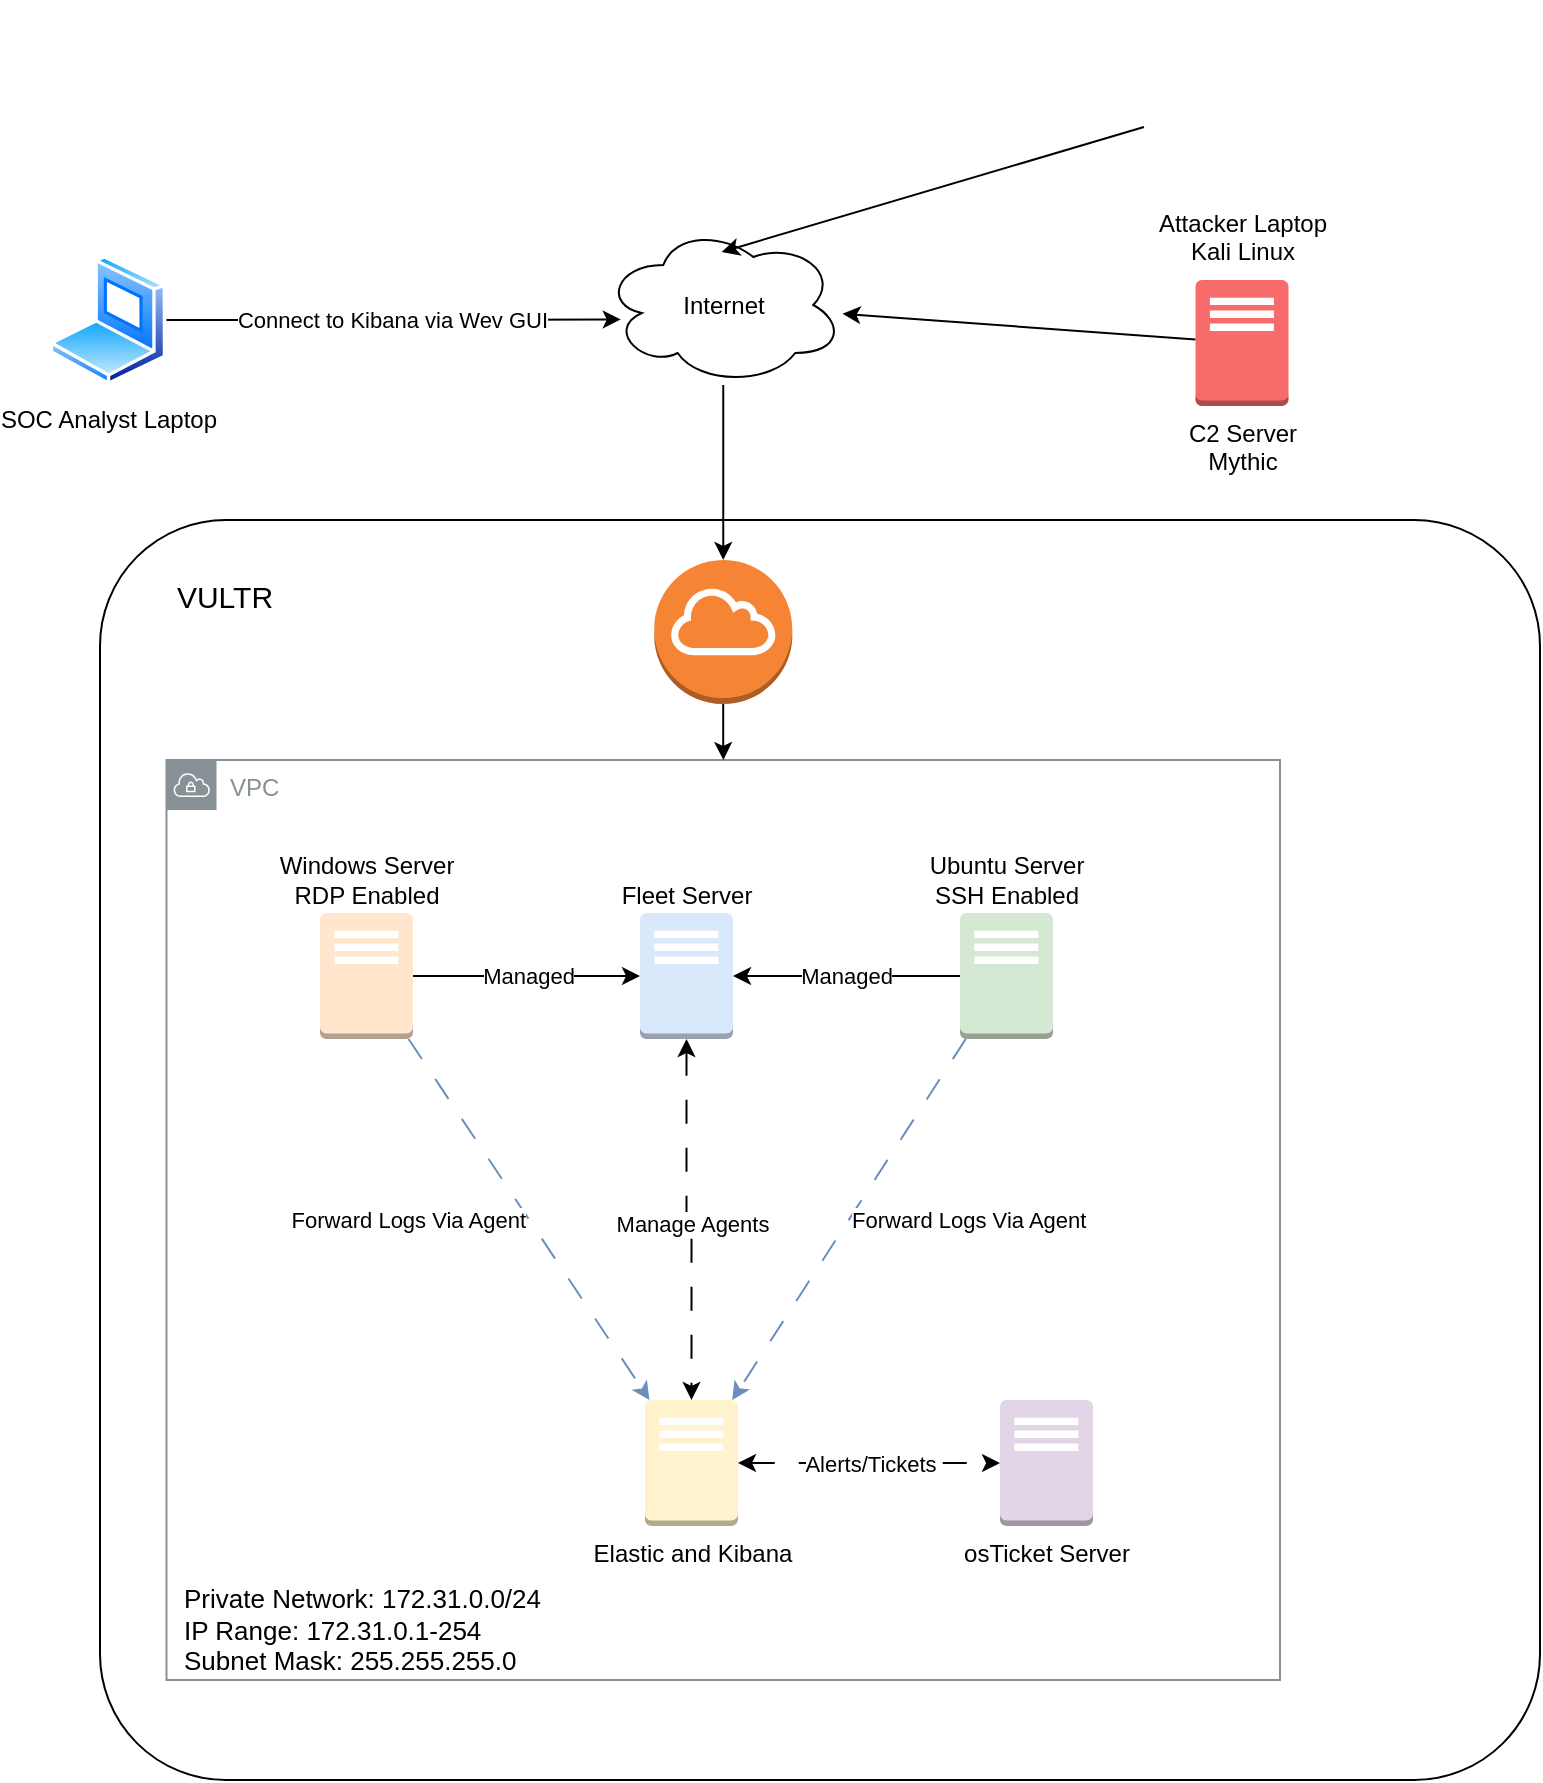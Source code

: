 <mxfile version="24.7.16">
  <diagram name="Page-1" id="spYM6kRwQ-QcdCi6pe5h">
    <mxGraphModel dx="1050" dy="1725" grid="1" gridSize="10" guides="1" tooltips="1" connect="1" arrows="1" fold="1" page="1" pageScale="1" pageWidth="850" pageHeight="1100" math="0" shadow="0">
      <root>
        <mxCell id="0" />
        <mxCell id="1" parent="0" />
        <mxCell id="4RN8bKPWNw4kGHd8JvEk-7" value="" style="rounded=1;whiteSpace=wrap;html=1;arcSize=10;" vertex="1" parent="1">
          <mxGeometry x="60" y="-40" width="720" height="630" as="geometry" />
        </mxCell>
        <mxCell id="4RN8bKPWNw4kGHd8JvEk-18" value="VPC" style="sketch=0;outlineConnect=0;gradientColor=none;html=1;whiteSpace=wrap;fontSize=12;fontStyle=0;shape=mxgraph.aws4.group;grIcon=mxgraph.aws4.group_vpc;strokeColor=#879196;fillColor=none;verticalAlign=top;align=left;spacingLeft=30;fontColor=#879196;dashed=0;" vertex="1" parent="1">
          <mxGeometry x="93.25" y="80" width="556.75" height="460" as="geometry" />
        </mxCell>
        <mxCell id="4RN8bKPWNw4kGHd8JvEk-9" value="VULTR" style="text;html=1;align=center;verticalAlign=middle;whiteSpace=wrap;rounded=0;fontSize=15;" vertex="1" parent="1">
          <mxGeometry x="93.25" y="-30" width="58.5" height="56.5" as="geometry" />
        </mxCell>
        <mxCell id="4RN8bKPWNw4kGHd8JvEk-20" value="Managed" style="edgeStyle=orthogonalEdgeStyle;rounded=0;orthogonalLoop=1;jettySize=auto;html=1;" edge="1" parent="1" source="4RN8bKPWNw4kGHd8JvEk-10" target="4RN8bKPWNw4kGHd8JvEk-14">
          <mxGeometry relative="1" as="geometry" />
        </mxCell>
        <mxCell id="4RN8bKPWNw4kGHd8JvEk-25" value="Forward Logs Via Agent" style="rounded=0;orthogonalLoop=1;jettySize=auto;html=1;fillColor=#dae8fc;strokeColor=#6c8ebf;dashed=1;dashPattern=12 12;labelPosition=right;verticalLabelPosition=middle;align=left;verticalAlign=middle;" edge="1" parent="1" source="4RN8bKPWNw4kGHd8JvEk-10" target="4RN8bKPWNw4kGHd8JvEk-11">
          <mxGeometry relative="1" as="geometry" />
        </mxCell>
        <mxCell id="4RN8bKPWNw4kGHd8JvEk-10" value="Ubuntu Server&lt;div&gt;SSH Enabled&lt;/div&gt;" style="outlineConnect=0;dashed=0;verticalLabelPosition=top;verticalAlign=bottom;align=center;html=1;shape=mxgraph.aws3.traditional_server;fillColor=#d5e8d4;strokeColor=#82b366;labelPosition=center;" vertex="1" parent="1">
          <mxGeometry x="490" y="156.5" width="46.5" height="63" as="geometry" />
        </mxCell>
        <mxCell id="4RN8bKPWNw4kGHd8JvEk-11" value="Elastic and Kibana" style="outlineConnect=0;dashed=0;verticalLabelPosition=bottom;verticalAlign=top;align=center;html=1;shape=mxgraph.aws3.traditional_server;fillColor=#fff2cc;strokeColor=#d6b656;" vertex="1" parent="1">
          <mxGeometry x="332.5" y="400" width="46.5" height="63" as="geometry" />
        </mxCell>
        <mxCell id="4RN8bKPWNw4kGHd8JvEk-19" value="Managed" style="edgeStyle=orthogonalEdgeStyle;rounded=0;orthogonalLoop=1;jettySize=auto;html=1;" edge="1" parent="1" source="4RN8bKPWNw4kGHd8JvEk-12" target="4RN8bKPWNw4kGHd8JvEk-14">
          <mxGeometry relative="1" as="geometry" />
        </mxCell>
        <mxCell id="4RN8bKPWNw4kGHd8JvEk-24" value="Forward Logs Via Agent" style="rounded=0;orthogonalLoop=1;jettySize=auto;html=1;fillColor=#dae8fc;strokeColor=#6c8ebf;dashed=1;dashPattern=12 12;labelPosition=left;verticalLabelPosition=middle;align=right;verticalAlign=middle;" edge="1" parent="1" source="4RN8bKPWNw4kGHd8JvEk-12" target="4RN8bKPWNw4kGHd8JvEk-11">
          <mxGeometry relative="1" as="geometry" />
        </mxCell>
        <mxCell id="4RN8bKPWNw4kGHd8JvEk-12" value="Windows Server&lt;div&gt;RDP Enabled&lt;/div&gt;" style="outlineConnect=0;dashed=0;verticalLabelPosition=top;verticalAlign=bottom;align=center;html=1;shape=mxgraph.aws3.traditional_server;fillColor=#ffe6cc;strokeColor=#d79b00;labelPosition=center;" vertex="1" parent="1">
          <mxGeometry x="170" y="156.5" width="46.5" height="63" as="geometry" />
        </mxCell>
        <mxCell id="4RN8bKPWNw4kGHd8JvEk-13" value="osTicket Server" style="outlineConnect=0;dashed=0;verticalLabelPosition=bottom;verticalAlign=top;align=center;html=1;shape=mxgraph.aws3.traditional_server;fillColor=#e1d5e7;strokeColor=#9673a6;" vertex="1" parent="1">
          <mxGeometry x="510" y="400" width="46.5" height="63" as="geometry" />
        </mxCell>
        <mxCell id="4RN8bKPWNw4kGHd8JvEk-21" style="edgeStyle=orthogonalEdgeStyle;rounded=0;orthogonalLoop=1;jettySize=auto;html=1;startArrow=classic;startFill=1;dashed=1;dashPattern=12 12;" edge="1" parent="1" source="4RN8bKPWNw4kGHd8JvEk-14" target="4RN8bKPWNw4kGHd8JvEk-11">
          <mxGeometry relative="1" as="geometry" />
        </mxCell>
        <mxCell id="4RN8bKPWNw4kGHd8JvEk-23" value="Manage Agents" style="edgeLabel;html=1;align=center;verticalAlign=middle;resizable=0;points=[];" vertex="1" connectable="0" parent="4RN8bKPWNw4kGHd8JvEk-21">
          <mxGeometry x="0.031" relative="1" as="geometry">
            <mxPoint as="offset" />
          </mxGeometry>
        </mxCell>
        <mxCell id="4RN8bKPWNw4kGHd8JvEk-14" value="Fleet Server" style="outlineConnect=0;dashed=0;verticalLabelPosition=top;verticalAlign=bottom;align=center;html=1;shape=mxgraph.aws3.traditional_server;fillColor=#dae8fc;strokeColor=#6c8ebf;labelPosition=center;" vertex="1" parent="1">
          <mxGeometry x="330" y="156.5" width="46.5" height="63" as="geometry" />
        </mxCell>
        <mxCell id="4RN8bKPWNw4kGHd8JvEk-36" style="rounded=0;orthogonalLoop=1;jettySize=auto;html=1;" edge="1" parent="1" source="4RN8bKPWNw4kGHd8JvEk-15" target="4RN8bKPWNw4kGHd8JvEk-28">
          <mxGeometry relative="1" as="geometry" />
        </mxCell>
        <mxCell id="4RN8bKPWNw4kGHd8JvEk-15" value="C2 Server&lt;div&gt;Mythic&lt;/div&gt;" style="outlineConnect=0;dashed=0;verticalLabelPosition=bottom;verticalAlign=top;align=center;html=1;shape=mxgraph.aws3.traditional_server;fillColor=#F86B6B;strokeColor=#b85450;" vertex="1" parent="1">
          <mxGeometry x="607.75" y="-160" width="46.5" height="63" as="geometry" />
        </mxCell>
        <mxCell id="4RN8bKPWNw4kGHd8JvEk-22" value="Alerts/Tickets" style="edgeStyle=orthogonalEdgeStyle;rounded=0;orthogonalLoop=1;jettySize=auto;html=1;entryX=0;entryY=0.5;entryDx=0;entryDy=0;entryPerimeter=0;startArrow=classic;startFill=1;dashed=1;dashPattern=12 12;" edge="1" parent="1" source="4RN8bKPWNw4kGHd8JvEk-11" target="4RN8bKPWNw4kGHd8JvEk-13">
          <mxGeometry relative="1" as="geometry" />
        </mxCell>
        <mxCell id="4RN8bKPWNw4kGHd8JvEk-26" value="&lt;font style=&quot;font-size: 13px;&quot;&gt;Private Network: 172.31.0.0/24&lt;/font&gt;&lt;div style=&quot;font-size: 13px;&quot;&gt;&lt;font style=&quot;font-size: 13px;&quot;&gt;IP Range: 172.31.0.1-254&lt;/font&gt;&lt;/div&gt;&lt;div style=&quot;font-size: 13px;&quot;&gt;&lt;font style=&quot;font-size: 13px;&quot;&gt;Subnet Mask: 255.255.255.0&lt;/font&gt;&lt;/div&gt;" style="text;html=1;align=left;verticalAlign=middle;whiteSpace=wrap;rounded=0;" vertex="1" parent="1">
          <mxGeometry x="100" y="500" width="220" height="30" as="geometry" />
        </mxCell>
        <mxCell id="4RN8bKPWNw4kGHd8JvEk-30" style="edgeStyle=orthogonalEdgeStyle;rounded=0;orthogonalLoop=1;jettySize=auto;html=1;" edge="1" parent="1" source="4RN8bKPWNw4kGHd8JvEk-27" target="4RN8bKPWNw4kGHd8JvEk-18">
          <mxGeometry relative="1" as="geometry" />
        </mxCell>
        <mxCell id="4RN8bKPWNw4kGHd8JvEk-27" value="" style="outlineConnect=0;dashed=0;verticalLabelPosition=bottom;verticalAlign=top;align=center;html=1;shape=mxgraph.aws3.internet_gateway;fillColor=#F58534;gradientColor=none;" vertex="1" parent="1">
          <mxGeometry x="337.13" y="-20" width="69" height="72" as="geometry" />
        </mxCell>
        <mxCell id="4RN8bKPWNw4kGHd8JvEk-29" style="edgeStyle=orthogonalEdgeStyle;rounded=0;orthogonalLoop=1;jettySize=auto;html=1;" edge="1" parent="1" source="4RN8bKPWNw4kGHd8JvEk-28" target="4RN8bKPWNw4kGHd8JvEk-27">
          <mxGeometry relative="1" as="geometry" />
        </mxCell>
        <mxCell id="4RN8bKPWNw4kGHd8JvEk-28" value="Internet" style="ellipse;shape=cloud;whiteSpace=wrap;html=1;" vertex="1" parent="1">
          <mxGeometry x="311.63" y="-187.5" width="120" height="80" as="geometry" />
        </mxCell>
        <mxCell id="4RN8bKPWNw4kGHd8JvEk-31" value="SOC Analyst Laptop" style="image;aspect=fixed;perimeter=ellipsePerimeter;html=1;align=center;shadow=0;dashed=0;spacingTop=3;image=img/lib/active_directory/laptop_client.svg;" vertex="1" parent="1">
          <mxGeometry x="34.75" y="-172.5" width="58.5" height="65" as="geometry" />
        </mxCell>
        <mxCell id="4RN8bKPWNw4kGHd8JvEk-32" value="Connect to Kibana via Wev GUI" style="edgeStyle=orthogonalEdgeStyle;rounded=0;orthogonalLoop=1;jettySize=auto;html=1;entryX=0.073;entryY=0.59;entryDx=0;entryDy=0;entryPerimeter=0;" edge="1" parent="1" source="4RN8bKPWNw4kGHd8JvEk-31" target="4RN8bKPWNw4kGHd8JvEk-28">
          <mxGeometry relative="1" as="geometry" />
        </mxCell>
        <mxCell id="4RN8bKPWNw4kGHd8JvEk-33" value="Attacker Laptop&lt;div&gt;Kali Linux&lt;/div&gt;" style="shape=image;html=1;verticalAlign=top;verticalLabelPosition=bottom;labelBackgroundColor=#ffffff;imageAspect=0;aspect=fixed;image=https://cdn2.iconfinder.com/data/icons/whcompare-isometric-web-hosting-servers/50/root-access-128.png" vertex="1" parent="1">
          <mxGeometry x="582" y="-300" width="98" height="98" as="geometry" />
        </mxCell>
        <mxCell id="4RN8bKPWNw4kGHd8JvEk-35" style="rounded=0;orthogonalLoop=1;jettySize=auto;html=1;entryX=0.493;entryY=0.169;entryDx=0;entryDy=0;entryPerimeter=0;" edge="1" parent="1" source="4RN8bKPWNw4kGHd8JvEk-33" target="4RN8bKPWNw4kGHd8JvEk-28">
          <mxGeometry relative="1" as="geometry" />
        </mxCell>
      </root>
    </mxGraphModel>
  </diagram>
</mxfile>
